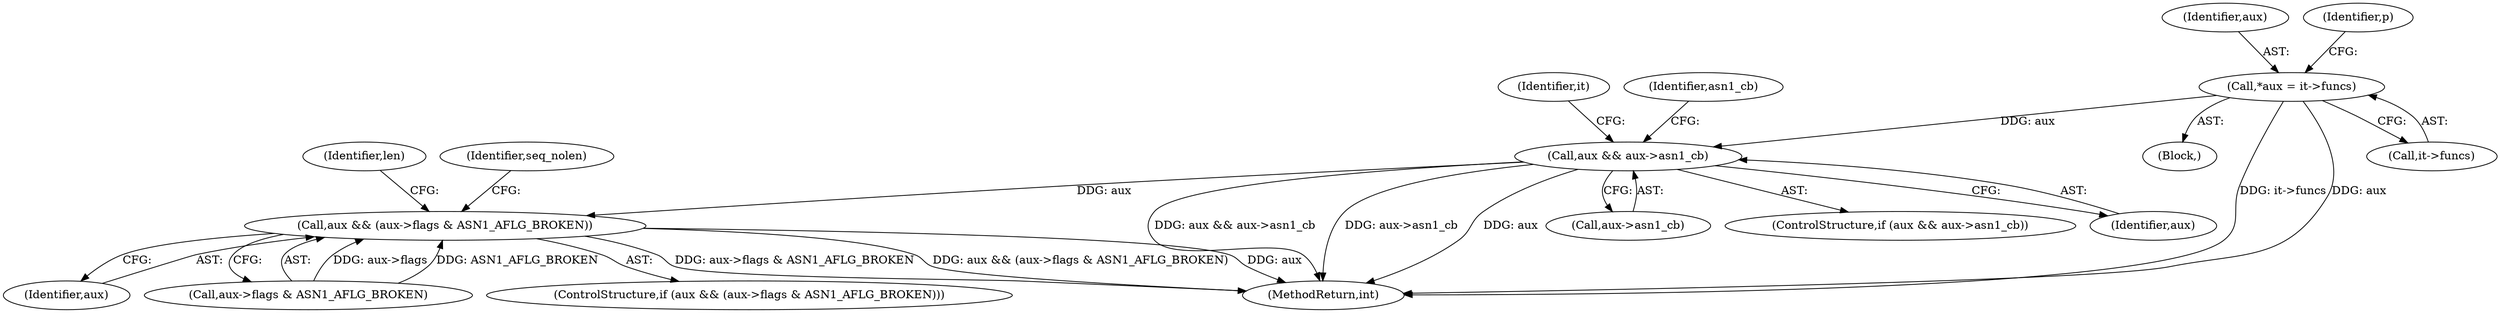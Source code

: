 digraph "0_openssl_cc598f321fbac9c04da5766243ed55d55948637d@pointer" {
"1000153" [label="(Call,*aux = it->funcs)"];
"1000201" [label="(Call,aux && aux->asn1_cb)"];
"1000679" [label="(Call,aux && (aux->flags & ASN1_AFLG_BROKEN))"];
"1000144" [label="(Block,)"];
"1001034" [label="(MethodReturn,int)"];
"1000680" [label="(Identifier,aux)"];
"1000681" [label="(Call,aux->flags & ASN1_AFLG_BROKEN)"];
"1000203" [label="(Call,aux->asn1_cb)"];
"1000688" [label="(Identifier,len)"];
"1000154" [label="(Identifier,aux)"];
"1000211" [label="(Identifier,it)"];
"1000161" [label="(Identifier,p)"];
"1000200" [label="(ControlStructure,if (aux && aux->asn1_cb))"];
"1000201" [label="(Call,aux && aux->asn1_cb)"];
"1000207" [label="(Identifier,asn1_cb)"];
"1000153" [label="(Call,*aux = it->funcs)"];
"1000202" [label="(Identifier,aux)"];
"1000679" [label="(Call,aux && (aux->flags & ASN1_AFLG_BROKEN))"];
"1000700" [label="(Identifier,seq_nolen)"];
"1000678" [label="(ControlStructure,if (aux && (aux->flags & ASN1_AFLG_BROKEN)))"];
"1000155" [label="(Call,it->funcs)"];
"1000153" -> "1000144"  [label="AST: "];
"1000153" -> "1000155"  [label="CFG: "];
"1000154" -> "1000153"  [label="AST: "];
"1000155" -> "1000153"  [label="AST: "];
"1000161" -> "1000153"  [label="CFG: "];
"1000153" -> "1001034"  [label="DDG: it->funcs"];
"1000153" -> "1001034"  [label="DDG: aux"];
"1000153" -> "1000201"  [label="DDG: aux"];
"1000201" -> "1000200"  [label="AST: "];
"1000201" -> "1000202"  [label="CFG: "];
"1000201" -> "1000203"  [label="CFG: "];
"1000202" -> "1000201"  [label="AST: "];
"1000203" -> "1000201"  [label="AST: "];
"1000207" -> "1000201"  [label="CFG: "];
"1000211" -> "1000201"  [label="CFG: "];
"1000201" -> "1001034"  [label="DDG: aux && aux->asn1_cb"];
"1000201" -> "1001034"  [label="DDG: aux->asn1_cb"];
"1000201" -> "1001034"  [label="DDG: aux"];
"1000201" -> "1000679"  [label="DDG: aux"];
"1000679" -> "1000678"  [label="AST: "];
"1000679" -> "1000680"  [label="CFG: "];
"1000679" -> "1000681"  [label="CFG: "];
"1000680" -> "1000679"  [label="AST: "];
"1000681" -> "1000679"  [label="AST: "];
"1000688" -> "1000679"  [label="CFG: "];
"1000700" -> "1000679"  [label="CFG: "];
"1000679" -> "1001034"  [label="DDG: aux->flags & ASN1_AFLG_BROKEN"];
"1000679" -> "1001034"  [label="DDG: aux && (aux->flags & ASN1_AFLG_BROKEN)"];
"1000679" -> "1001034"  [label="DDG: aux"];
"1000681" -> "1000679"  [label="DDG: aux->flags"];
"1000681" -> "1000679"  [label="DDG: ASN1_AFLG_BROKEN"];
}
